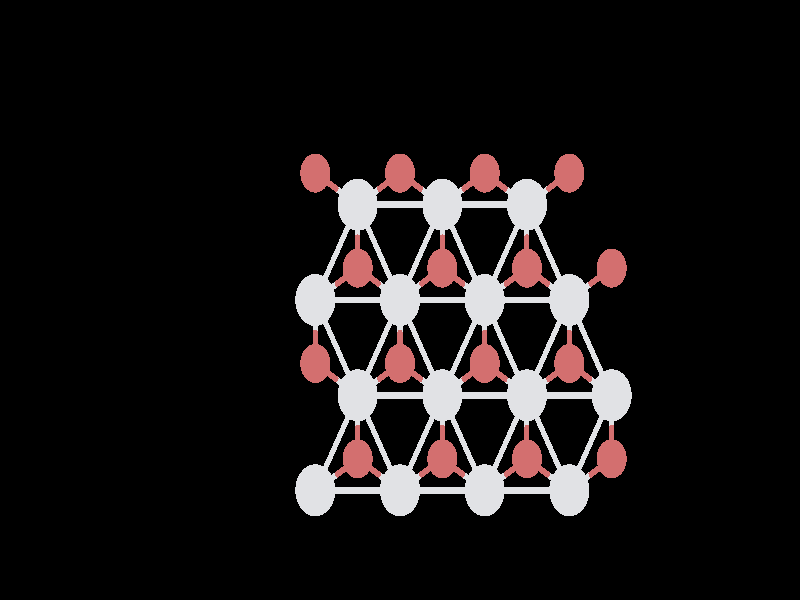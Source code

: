 #include "colors.inc"
#include "finish.inc"

global_settings {assumed_gamma 1 max_trace_level 6}
background {color White transmit 1.0}
camera {orthographic
  right -31.94*x up 18.44*y
  direction 1.00*z
  location <0,0,50.00> look_at <0,0,0>}


light_source {<  2.00,   3.00,  40.00> color White
  area_light <0.70, 0, 0>, <0, 0.70, 0>, 3, 3
  adaptive 1 jitter}
// no fog
#declare simple = finish {phong 0.7}
#declare pale = finish {ambient 0.5 diffuse 0.85 roughness 0.001 specular 0.200 }
#declare intermediate = finish {ambient 0.3 diffuse 0.6 specular 0.1 roughness 0.04}
#declare vmd = finish {ambient 0.0 diffuse 0.65 phong 0.1 phong_size 40.0 specular 0.5 }
#declare jmol = finish {ambient 0.2 diffuse 0.6 specular 1 roughness 0.001 metallic}
#declare ase2 = finish {ambient 0.05 brilliance 3 diffuse 0.6 metallic specular 0.7 roughness 0.04 reflection 0.15}
#declare ase3 = finish {ambient 0.15 brilliance 2 diffuse 0.6 metallic specular 1.0 roughness 0.001 reflection 0.0}
#declare glass = finish {ambient 0.05 diffuse 0.3 specular 1.0 roughness 0.001}
#declare glass2 = finish {ambient 0.01 diffuse 0.3 specular 1.0 reflection 0.25 roughness 0.001}
#declare Rcell = 0.000;
#declare Rbond = 0.100;

#macro atom(LOC, R, COL, TRANS, FIN)
  sphere{LOC, R texture{pigment{color COL transmit TRANS} finish{FIN}}}
#end
#macro constrain(LOC, R, COL, TRANS FIN)
union{torus{R, Rcell rotate 45*z texture{pigment{color COL transmit TRANS} finish{FIN}}}
     torus{R, Rcell rotate -45*z texture{pigment{color COL transmit TRANS} finish{FIN}}}
     translate LOC}
#end

cylinder {< -5.07,  -8.78, -18.23>, < 15.21,  -8.78, -18.23>, Rcell pigment {Black}}
cylinder {<-15.21,   8.78, -18.23>, <  5.07,   8.78, -18.23>, Rcell pigment {Black}}
cylinder {<-15.21,   8.78,   0.00>, <  5.07,   8.78,   0.00>, Rcell pigment {Black}}
cylinder {< -5.07,  -8.78,   0.00>, < 15.21,  -8.78,   0.00>, Rcell pigment {Black}}
cylinder {< -5.07,  -8.78, -18.23>, <-15.21,   8.78, -18.23>, Rcell pigment {Black}}
cylinder {< 15.21,  -8.78, -18.23>, <  5.07,   8.78, -18.23>, Rcell pigment {Black}}
cylinder {< 15.21,  -8.78,   0.00>, <  5.07,   8.78,   0.00>, Rcell pigment {Black}}
cylinder {< -5.07,  -8.78,   0.00>, <-15.21,   8.78,   0.00>, Rcell pigment {Black}}
cylinder {< -5.07,  -8.78, -18.23>, < -5.07,  -8.78,   0.00>, Rcell pigment {Black}}
cylinder {< 15.21,  -8.78, -18.23>, < 15.21,  -8.78,   0.00>, Rcell pigment {Black}}
cylinder {<  5.07,   8.78, -18.23>, <  5.07,   8.78,   0.00>, Rcell pigment {Black}}
cylinder {<-15.21,   8.78, -18.23>, <-15.21,   8.78,   0.00>, Rcell pigment {Black}}
atom(< -3.38,  -5.85,  -9.14>, 0.80, rgb <0.75, 0.76, 0.78>, 0.0, ase3) // #0
atom(< -1.69,  -4.88,  -7.42>, 0.60, rgb <0.65, 0.16, 0.16>, 0.0, ase3) // #1
atom(< -1.69,  -4.88, -10.70>, 0.51, rgb <0.12, 0.94, 0.12>, 0.0, ase3) // #2
atom(< -3.38,  -1.95,  -7.42>, 0.60, rgb <0.65, 0.16, 0.16>, 0.0, ase3) // #3
atom(< -3.38,  -1.95, -10.70>, 0.51, rgb <0.12, 0.94, 0.12>, 0.0, ase3) // #4
atom(<  0.00,  -5.85,  -9.14>, 0.80, rgb <0.75, 0.76, 0.78>, 0.0, ase3) // #5
atom(<  1.69,  -4.88,  -7.42>, 0.60, rgb <0.65, 0.16, 0.16>, 0.0, ase3) // #6
atom(<  1.69,  -4.88, -10.70>, 0.51, rgb <0.12, 0.94, 0.12>, 0.0, ase3) // #7
atom(< -1.69,  -2.93,  -9.14>, 0.80, rgb <0.75, 0.76, 0.78>, 0.0, ase3) // #8
atom(<  0.00,  -1.95,  -7.42>, 0.60, rgb <0.65, 0.16, 0.16>, 0.0, ase3) // #9
atom(<  0.00,  -1.95, -10.70>, 0.51, rgb <0.12, 0.94, 0.12>, 0.0, ase3) // #10
atom(< -3.38,   0.00,  -9.14>, 0.80, rgb <0.75, 0.76, 0.78>, 0.0, ase3) // #11
atom(< -1.69,   0.98,  -7.42>, 0.60, rgb <0.65, 0.16, 0.16>, 0.0, ase3) // #12
atom(< -1.69,   0.98, -10.70>, 0.51, rgb <0.12, 0.94, 0.12>, 0.0, ase3) // #13
atom(< -3.38,   3.90,  -7.42>, 0.60, rgb <0.65, 0.16, 0.16>, 0.0, ase3) // #14
atom(< -3.38,   3.90, -10.70>, 0.51, rgb <0.12, 0.94, 0.12>, 0.0, ase3) // #15
atom(<  3.38,  -5.85,  -9.14>, 0.80, rgb <0.75, 0.76, 0.78>, 0.0, ase3) // #16
atom(<  5.07,  -4.88,  -7.42>, 0.60, rgb <0.65, 0.16, 0.16>, 0.0, ase3) // #17
atom(<  5.07,  -4.88, -10.70>, 0.51, rgb <0.12, 0.94, 0.12>, 0.0, ase3) // #18
atom(<  1.69,  -2.93,  -9.14>, 0.80, rgb <0.75, 0.76, 0.78>, 0.0, ase3) // #19
atom(<  3.38,  -1.95,  -7.42>, 0.60, rgb <0.65, 0.16, 0.16>, 0.0, ase3) // #20
atom(<  3.38,  -1.95, -10.70>, 0.51, rgb <0.12, 0.94, 0.12>, 0.0, ase3) // #21
atom(<  0.00,   0.00,  -9.14>, 0.80, rgb <0.75, 0.76, 0.78>, 0.0, ase3) // #22
atom(<  1.69,   0.98,  -7.42>, 0.60, rgb <0.65, 0.16, 0.16>, 0.0, ase3) // #23
atom(<  1.69,   0.98, -10.70>, 0.51, rgb <0.12, 0.94, 0.12>, 0.0, ase3) // #24
atom(< -1.69,   2.93,  -9.14>, 0.80, rgb <0.75, 0.76, 0.78>, 0.0, ase3) // #25
atom(<  0.00,   3.90,  -7.42>, 0.60, rgb <0.65, 0.16, 0.16>, 0.0, ase3) // #26
atom(<  0.00,   3.90, -10.70>, 0.51, rgb <0.12, 0.94, 0.12>, 0.0, ase3) // #27
atom(<  6.76,  -5.85,  -9.14>, 0.80, rgb <0.75, 0.76, 0.78>, 0.0, ase3) // #28
atom(<  8.45,  -4.88,  -7.42>, 0.60, rgb <0.65, 0.16, 0.16>, 0.0, ase3) // #29
atom(<  8.45,  -4.88, -10.70>, 0.51, rgb <0.12, 0.94, 0.12>, 0.0, ase3) // #30
atom(<  5.07,  -2.93,  -9.14>, 0.80, rgb <0.75, 0.76, 0.78>, 0.0, ase3) // #31
atom(<  6.76,  -1.95,  -7.42>, 0.60, rgb <0.65, 0.16, 0.16>, 0.0, ase3) // #32
atom(<  6.76,  -1.95, -10.70>, 0.51, rgb <0.12, 0.94, 0.12>, 0.0, ase3) // #33
atom(<  3.38,   0.00,  -9.14>, 0.80, rgb <0.75, 0.76, 0.78>, 0.0, ase3) // #34
atom(<  5.07,   0.98,  -7.42>, 0.60, rgb <0.65, 0.16, 0.16>, 0.0, ase3) // #35
atom(<  5.07,   0.98, -10.70>, 0.51, rgb <0.12, 0.94, 0.12>, 0.0, ase3) // #36
atom(<  1.69,   2.93,  -9.14>, 0.80, rgb <0.75, 0.76, 0.78>, 0.0, ase3) // #37
atom(<  3.38,   3.90,  -7.42>, 0.60, rgb <0.65, 0.16, 0.16>, 0.0, ase3) // #38
atom(<  3.38,   3.90, -10.70>, 0.51, rgb <0.12, 0.94, 0.12>, 0.0, ase3) // #39
atom(<  8.45,  -2.93,  -9.14>, 0.80, rgb <0.75, 0.76, 0.78>, 0.0, ase3) // #40
atom(<  6.76,   0.00,  -9.14>, 0.80, rgb <0.75, 0.76, 0.78>, 0.0, ase3) // #41
atom(<  8.45,   0.98,  -7.42>, 0.60, rgb <0.65, 0.16, 0.16>, 0.0, ase3) // #42
atom(<  8.45,   0.98, -10.70>, 0.51, rgb <0.12, 0.94, 0.12>, 0.0, ase3) // #43
atom(<  5.07,   2.93,  -9.14>, 0.80, rgb <0.75, 0.76, 0.78>, 0.0, ase3) // #44
atom(<  6.76,   3.90,  -7.42>, 0.60, rgb <0.65, 0.16, 0.16>, 0.0, ase3) // #45
atom(<  6.76,   3.90, -10.70>, 0.51, rgb <0.12, 0.94, 0.12>, 0.0, ase3) // #46
cylinder {< -3.38,  -5.85,  -9.14>, < -2.53,  -5.37,  -8.28>, Rbond texture{pigment {color rgb <0.75, 0.76, 0.78> transmit 0.0} finish{ase3}}}
cylinder {< -1.69,  -4.88,  -7.42>, < -2.53,  -5.37,  -8.28>, Rbond texture{pigment {color rgb <0.65, 0.16, 0.16> transmit 0.0} finish{ase3}}}
cylinder {< -3.38,  -5.85,  -9.14>, < -1.69,  -5.85,  -9.14>, Rbond texture{pigment {color rgb <0.75, 0.76, 0.78> transmit 0.0} finish{ase3}}}
cylinder {<  0.00,  -5.85,  -9.14>, < -1.69,  -5.85,  -9.14>, Rbond texture{pigment {color rgb <0.75, 0.76, 0.78> transmit 0.0} finish{ase3}}}
cylinder {< -3.38,  -5.85,  -9.14>, < -2.53,  -4.39,  -9.14>, Rbond texture{pigment {color rgb <0.75, 0.76, 0.78> transmit 0.0} finish{ase3}}}
cylinder {< -1.69,  -2.93,  -9.14>, < -2.53,  -4.39,  -9.14>, Rbond texture{pigment {color rgb <0.75, 0.76, 0.78> transmit 0.0} finish{ase3}}}
cylinder {< -3.38,  -5.85,  -9.14>, < -2.53,  -5.37,  -9.92>, Rbond texture{pigment {color rgb <0.75, 0.76, 0.78> transmit 0.0} finish{ase3}}}
cylinder {< -1.69,  -4.88, -10.70>, < -2.53,  -5.37,  -9.92>, Rbond texture{pigment {color rgb <0.12, 0.94, 0.12> transmit 0.0} finish{ase3}}}
cylinder {< -1.69,  -4.88,  -7.42>, < -0.84,  -5.37,  -8.28>, Rbond texture{pigment {color rgb <0.65, 0.16, 0.16> transmit 0.0} finish{ase3}}}
cylinder {<  0.00,  -5.85,  -9.14>, < -0.84,  -5.37,  -8.28>, Rbond texture{pigment {color rgb <0.75, 0.76, 0.78> transmit 0.0} finish{ase3}}}
cylinder {< -1.69,  -4.88,  -7.42>, < -1.69,  -3.90,  -8.28>, Rbond texture{pigment {color rgb <0.65, 0.16, 0.16> transmit 0.0} finish{ase3}}}
cylinder {< -1.69,  -2.93,  -9.14>, < -1.69,  -3.90,  -8.28>, Rbond texture{pigment {color rgb <0.75, 0.76, 0.78> transmit 0.0} finish{ase3}}}
cylinder {< -1.69,  -4.88, -10.70>, < -0.84,  -5.37,  -9.92>, Rbond texture{pigment {color rgb <0.12, 0.94, 0.12> transmit 0.0} finish{ase3}}}
cylinder {<  0.00,  -5.85,  -9.14>, < -0.84,  -5.37,  -9.92>, Rbond texture{pigment {color rgb <0.75, 0.76, 0.78> transmit 0.0} finish{ase3}}}
cylinder {< -1.69,  -4.88, -10.70>, < -1.69,  -3.90,  -9.92>, Rbond texture{pigment {color rgb <0.12, 0.94, 0.12> transmit 0.0} finish{ase3}}}
cylinder {< -1.69,  -2.93,  -9.14>, < -1.69,  -3.90,  -9.92>, Rbond texture{pigment {color rgb <0.75, 0.76, 0.78> transmit 0.0} finish{ase3}}}
cylinder {< -3.38,  -1.95,  -7.42>, < -2.53,  -2.44,  -8.28>, Rbond texture{pigment {color rgb <0.65, 0.16, 0.16> transmit 0.0} finish{ase3}}}
cylinder {< -1.69,  -2.93,  -9.14>, < -2.53,  -2.44,  -8.28>, Rbond texture{pigment {color rgb <0.75, 0.76, 0.78> transmit 0.0} finish{ase3}}}
cylinder {< -3.38,  -1.95,  -7.42>, < -3.38,  -0.98,  -8.28>, Rbond texture{pigment {color rgb <0.65, 0.16, 0.16> transmit 0.0} finish{ase3}}}
cylinder {< -3.38,   0.00,  -9.14>, < -3.38,  -0.98,  -8.28>, Rbond texture{pigment {color rgb <0.75, 0.76, 0.78> transmit 0.0} finish{ase3}}}
cylinder {< -3.38,  -1.95, -10.70>, < -2.53,  -2.44,  -9.92>, Rbond texture{pigment {color rgb <0.12, 0.94, 0.12> transmit 0.0} finish{ase3}}}
cylinder {< -1.69,  -2.93,  -9.14>, < -2.53,  -2.44,  -9.92>, Rbond texture{pigment {color rgb <0.75, 0.76, 0.78> transmit 0.0} finish{ase3}}}
cylinder {< -3.38,  -1.95, -10.70>, < -3.38,  -0.98,  -9.92>, Rbond texture{pigment {color rgb <0.12, 0.94, 0.12> transmit 0.0} finish{ase3}}}
cylinder {< -3.38,   0.00,  -9.14>, < -3.38,  -0.98,  -9.92>, Rbond texture{pigment {color rgb <0.75, 0.76, 0.78> transmit 0.0} finish{ase3}}}
cylinder {<  0.00,  -5.85,  -9.14>, <  0.84,  -4.39,  -9.14>, Rbond texture{pigment {color rgb <0.75, 0.76, 0.78> transmit 0.0} finish{ase3}}}
cylinder {<  1.69,  -2.93,  -9.14>, <  0.84,  -4.39,  -9.14>, Rbond texture{pigment {color rgb <0.75, 0.76, 0.78> transmit 0.0} finish{ase3}}}
cylinder {<  0.00,  -5.85,  -9.14>, < -0.84,  -4.39,  -9.14>, Rbond texture{pigment {color rgb <0.75, 0.76, 0.78> transmit 0.0} finish{ase3}}}
cylinder {< -1.69,  -2.93,  -9.14>, < -0.84,  -4.39,  -9.14>, Rbond texture{pigment {color rgb <0.75, 0.76, 0.78> transmit 0.0} finish{ase3}}}
cylinder {<  0.00,  -5.85,  -9.14>, <  0.84,  -5.37,  -8.28>, Rbond texture{pigment {color rgb <0.75, 0.76, 0.78> transmit 0.0} finish{ase3}}}
cylinder {<  1.69,  -4.88,  -7.42>, <  0.84,  -5.37,  -8.28>, Rbond texture{pigment {color rgb <0.65, 0.16, 0.16> transmit 0.0} finish{ase3}}}
cylinder {<  0.00,  -5.85,  -9.14>, <  0.84,  -5.37,  -9.92>, Rbond texture{pigment {color rgb <0.75, 0.76, 0.78> transmit 0.0} finish{ase3}}}
cylinder {<  1.69,  -4.88, -10.70>, <  0.84,  -5.37,  -9.92>, Rbond texture{pigment {color rgb <0.12, 0.94, 0.12> transmit 0.0} finish{ase3}}}
cylinder {<  0.00,  -5.85,  -9.14>, <  1.69,  -5.85,  -9.14>, Rbond texture{pigment {color rgb <0.75, 0.76, 0.78> transmit 0.0} finish{ase3}}}
cylinder {<  3.38,  -5.85,  -9.14>, <  1.69,  -5.85,  -9.14>, Rbond texture{pigment {color rgb <0.75, 0.76, 0.78> transmit 0.0} finish{ase3}}}
cylinder {<  1.69,  -4.88,  -7.42>, <  1.69,  -3.90,  -8.28>, Rbond texture{pigment {color rgb <0.65, 0.16, 0.16> transmit 0.0} finish{ase3}}}
cylinder {<  1.69,  -2.93,  -9.14>, <  1.69,  -3.90,  -8.28>, Rbond texture{pigment {color rgb <0.75, 0.76, 0.78> transmit 0.0} finish{ase3}}}
cylinder {<  1.69,  -4.88,  -7.42>, <  2.53,  -5.37,  -8.28>, Rbond texture{pigment {color rgb <0.65, 0.16, 0.16> transmit 0.0} finish{ase3}}}
cylinder {<  3.38,  -5.85,  -9.14>, <  2.53,  -5.37,  -8.28>, Rbond texture{pigment {color rgb <0.75, 0.76, 0.78> transmit 0.0} finish{ase3}}}
cylinder {<  1.69,  -4.88, -10.70>, <  1.69,  -3.90,  -9.92>, Rbond texture{pigment {color rgb <0.12, 0.94, 0.12> transmit 0.0} finish{ase3}}}
cylinder {<  1.69,  -2.93,  -9.14>, <  1.69,  -3.90,  -9.92>, Rbond texture{pigment {color rgb <0.75, 0.76, 0.78> transmit 0.0} finish{ase3}}}
cylinder {<  1.69,  -4.88, -10.70>, <  2.53,  -5.37,  -9.92>, Rbond texture{pigment {color rgb <0.12, 0.94, 0.12> transmit 0.0} finish{ase3}}}
cylinder {<  3.38,  -5.85,  -9.14>, <  2.53,  -5.37,  -9.92>, Rbond texture{pigment {color rgb <0.75, 0.76, 0.78> transmit 0.0} finish{ase3}}}
cylinder {< -1.69,  -2.93,  -9.14>, <  0.00,  -2.93,  -9.14>, Rbond texture{pigment {color rgb <0.75, 0.76, 0.78> transmit 0.0} finish{ase3}}}
cylinder {<  1.69,  -2.93,  -9.14>, <  0.00,  -2.93,  -9.14>, Rbond texture{pigment {color rgb <0.75, 0.76, 0.78> transmit 0.0} finish{ase3}}}
cylinder {< -1.69,  -2.93,  -9.14>, < -0.84,  -2.44,  -8.28>, Rbond texture{pigment {color rgb <0.75, 0.76, 0.78> transmit 0.0} finish{ase3}}}
cylinder {<  0.00,  -1.95,  -7.42>, < -0.84,  -2.44,  -8.28>, Rbond texture{pigment {color rgb <0.65, 0.16, 0.16> transmit 0.0} finish{ase3}}}
cylinder {< -1.69,  -2.93,  -9.14>, < -0.84,  -2.44,  -9.92>, Rbond texture{pigment {color rgb <0.75, 0.76, 0.78> transmit 0.0} finish{ase3}}}
cylinder {<  0.00,  -1.95, -10.70>, < -0.84,  -2.44,  -9.92>, Rbond texture{pigment {color rgb <0.12, 0.94, 0.12> transmit 0.0} finish{ase3}}}
cylinder {< -1.69,  -2.93,  -9.14>, < -2.53,  -1.46,  -9.14>, Rbond texture{pigment {color rgb <0.75, 0.76, 0.78> transmit 0.0} finish{ase3}}}
cylinder {< -3.38,   0.00,  -9.14>, < -2.53,  -1.46,  -9.14>, Rbond texture{pigment {color rgb <0.75, 0.76, 0.78> transmit 0.0} finish{ase3}}}
cylinder {< -1.69,  -2.93,  -9.14>, < -0.84,  -1.46,  -9.14>, Rbond texture{pigment {color rgb <0.75, 0.76, 0.78> transmit 0.0} finish{ase3}}}
cylinder {<  0.00,   0.00,  -9.14>, < -0.84,  -1.46,  -9.14>, Rbond texture{pigment {color rgb <0.75, 0.76, 0.78> transmit 0.0} finish{ase3}}}
cylinder {<  0.00,  -1.95,  -7.42>, <  0.84,  -2.44,  -8.28>, Rbond texture{pigment {color rgb <0.65, 0.16, 0.16> transmit 0.0} finish{ase3}}}
cylinder {<  1.69,  -2.93,  -9.14>, <  0.84,  -2.44,  -8.28>, Rbond texture{pigment {color rgb <0.75, 0.76, 0.78> transmit 0.0} finish{ase3}}}
cylinder {<  0.00,  -1.95,  -7.42>, <  0.00,  -0.98,  -8.28>, Rbond texture{pigment {color rgb <0.65, 0.16, 0.16> transmit 0.0} finish{ase3}}}
cylinder {<  0.00,   0.00,  -9.14>, <  0.00,  -0.98,  -8.28>, Rbond texture{pigment {color rgb <0.75, 0.76, 0.78> transmit 0.0} finish{ase3}}}
cylinder {<  0.00,  -1.95, -10.70>, <  0.84,  -2.44,  -9.92>, Rbond texture{pigment {color rgb <0.12, 0.94, 0.12> transmit 0.0} finish{ase3}}}
cylinder {<  1.69,  -2.93,  -9.14>, <  0.84,  -2.44,  -9.92>, Rbond texture{pigment {color rgb <0.75, 0.76, 0.78> transmit 0.0} finish{ase3}}}
cylinder {<  0.00,  -1.95, -10.70>, <  0.00,  -0.98,  -9.92>, Rbond texture{pigment {color rgb <0.12, 0.94, 0.12> transmit 0.0} finish{ase3}}}
cylinder {<  0.00,   0.00,  -9.14>, <  0.00,  -0.98,  -9.92>, Rbond texture{pigment {color rgb <0.75, 0.76, 0.78> transmit 0.0} finish{ase3}}}
cylinder {< -3.38,   0.00,  -9.14>, < -2.53,   0.49,  -9.92>, Rbond texture{pigment {color rgb <0.75, 0.76, 0.78> transmit 0.0} finish{ase3}}}
cylinder {< -1.69,   0.98, -10.70>, < -2.53,   0.49,  -9.92>, Rbond texture{pigment {color rgb <0.12, 0.94, 0.12> transmit 0.0} finish{ase3}}}
cylinder {< -3.38,   0.00,  -9.14>, < -2.53,   1.46,  -9.14>, Rbond texture{pigment {color rgb <0.75, 0.76, 0.78> transmit 0.0} finish{ase3}}}
cylinder {< -1.69,   2.93,  -9.14>, < -2.53,   1.46,  -9.14>, Rbond texture{pigment {color rgb <0.75, 0.76, 0.78> transmit 0.0} finish{ase3}}}
cylinder {< -3.38,   0.00,  -9.14>, < -2.53,   0.49,  -8.28>, Rbond texture{pigment {color rgb <0.75, 0.76, 0.78> transmit 0.0} finish{ase3}}}
cylinder {< -1.69,   0.98,  -7.42>, < -2.53,   0.49,  -8.28>, Rbond texture{pigment {color rgb <0.65, 0.16, 0.16> transmit 0.0} finish{ase3}}}
cylinder {< -3.38,   0.00,  -9.14>, < -1.69,   0.00,  -9.14>, Rbond texture{pigment {color rgb <0.75, 0.76, 0.78> transmit 0.0} finish{ase3}}}
cylinder {<  0.00,   0.00,  -9.14>, < -1.69,   0.00,  -9.14>, Rbond texture{pigment {color rgb <0.75, 0.76, 0.78> transmit 0.0} finish{ase3}}}
cylinder {< -1.69,   0.98,  -7.42>, < -1.69,   1.95,  -8.28>, Rbond texture{pigment {color rgb <0.65, 0.16, 0.16> transmit 0.0} finish{ase3}}}
cylinder {< -1.69,   2.93,  -9.14>, < -1.69,   1.95,  -8.28>, Rbond texture{pigment {color rgb <0.75, 0.76, 0.78> transmit 0.0} finish{ase3}}}
cylinder {< -1.69,   0.98,  -7.42>, < -0.84,   0.49,  -8.28>, Rbond texture{pigment {color rgb <0.65, 0.16, 0.16> transmit 0.0} finish{ase3}}}
cylinder {<  0.00,   0.00,  -9.14>, < -0.84,   0.49,  -8.28>, Rbond texture{pigment {color rgb <0.75, 0.76, 0.78> transmit 0.0} finish{ase3}}}
cylinder {< -1.69,   0.98, -10.70>, < -1.69,   1.95,  -9.92>, Rbond texture{pigment {color rgb <0.12, 0.94, 0.12> transmit 0.0} finish{ase3}}}
cylinder {< -1.69,   2.93,  -9.14>, < -1.69,   1.95,  -9.92>, Rbond texture{pigment {color rgb <0.75, 0.76, 0.78> transmit 0.0} finish{ase3}}}
cylinder {< -1.69,   0.98, -10.70>, < -0.84,   0.49,  -9.92>, Rbond texture{pigment {color rgb <0.12, 0.94, 0.12> transmit 0.0} finish{ase3}}}
cylinder {<  0.00,   0.00,  -9.14>, < -0.84,   0.49,  -9.92>, Rbond texture{pigment {color rgb <0.75, 0.76, 0.78> transmit 0.0} finish{ase3}}}
cylinder {< -3.38,   3.90,  -7.42>, < -2.53,   3.41,  -8.28>, Rbond texture{pigment {color rgb <0.65, 0.16, 0.16> transmit 0.0} finish{ase3}}}
cylinder {< -1.69,   2.93,  -9.14>, < -2.53,   3.41,  -8.28>, Rbond texture{pigment {color rgb <0.75, 0.76, 0.78> transmit 0.0} finish{ase3}}}
cylinder {< -3.38,   3.90, -10.70>, < -2.53,   3.41,  -9.92>, Rbond texture{pigment {color rgb <0.12, 0.94, 0.12> transmit 0.0} finish{ase3}}}
cylinder {< -1.69,   2.93,  -9.14>, < -2.53,   3.41,  -9.92>, Rbond texture{pigment {color rgb <0.75, 0.76, 0.78> transmit 0.0} finish{ase3}}}
cylinder {<  3.38,  -5.85,  -9.14>, <  2.53,  -4.39,  -9.14>, Rbond texture{pigment {color rgb <0.75, 0.76, 0.78> transmit 0.0} finish{ase3}}}
cylinder {<  1.69,  -2.93,  -9.14>, <  2.53,  -4.39,  -9.14>, Rbond texture{pigment {color rgb <0.75, 0.76, 0.78> transmit 0.0} finish{ase3}}}
cylinder {<  3.38,  -5.85,  -9.14>, <  5.07,  -5.85,  -9.14>, Rbond texture{pigment {color rgb <0.75, 0.76, 0.78> transmit 0.0} finish{ase3}}}
cylinder {<  6.76,  -5.85,  -9.14>, <  5.07,  -5.85,  -9.14>, Rbond texture{pigment {color rgb <0.75, 0.76, 0.78> transmit 0.0} finish{ase3}}}
cylinder {<  3.38,  -5.85,  -9.14>, <  4.22,  -5.37,  -8.28>, Rbond texture{pigment {color rgb <0.75, 0.76, 0.78> transmit 0.0} finish{ase3}}}
cylinder {<  5.07,  -4.88,  -7.42>, <  4.22,  -5.37,  -8.28>, Rbond texture{pigment {color rgb <0.65, 0.16, 0.16> transmit 0.0} finish{ase3}}}
cylinder {<  3.38,  -5.85,  -9.14>, <  4.22,  -5.37,  -9.92>, Rbond texture{pigment {color rgb <0.75, 0.76, 0.78> transmit 0.0} finish{ase3}}}
cylinder {<  5.07,  -4.88, -10.70>, <  4.22,  -5.37,  -9.92>, Rbond texture{pigment {color rgb <0.12, 0.94, 0.12> transmit 0.0} finish{ase3}}}
cylinder {<  3.38,  -5.85,  -9.14>, <  4.22,  -4.39,  -9.14>, Rbond texture{pigment {color rgb <0.75, 0.76, 0.78> transmit 0.0} finish{ase3}}}
cylinder {<  5.07,  -2.93,  -9.14>, <  4.22,  -4.39,  -9.14>, Rbond texture{pigment {color rgb <0.75, 0.76, 0.78> transmit 0.0} finish{ase3}}}
cylinder {<  5.07,  -4.88,  -7.42>, <  5.91,  -5.37,  -8.28>, Rbond texture{pigment {color rgb <0.65, 0.16, 0.16> transmit 0.0} finish{ase3}}}
cylinder {<  6.76,  -5.85,  -9.14>, <  5.91,  -5.37,  -8.28>, Rbond texture{pigment {color rgb <0.75, 0.76, 0.78> transmit 0.0} finish{ase3}}}
cylinder {<  5.07,  -4.88,  -7.42>, <  5.07,  -3.90,  -8.28>, Rbond texture{pigment {color rgb <0.65, 0.16, 0.16> transmit 0.0} finish{ase3}}}
cylinder {<  5.07,  -2.93,  -9.14>, <  5.07,  -3.90,  -8.28>, Rbond texture{pigment {color rgb <0.75, 0.76, 0.78> transmit 0.0} finish{ase3}}}
cylinder {<  5.07,  -4.88, -10.70>, <  5.91,  -5.37,  -9.92>, Rbond texture{pigment {color rgb <0.12, 0.94, 0.12> transmit 0.0} finish{ase3}}}
cylinder {<  6.76,  -5.85,  -9.14>, <  5.91,  -5.37,  -9.92>, Rbond texture{pigment {color rgb <0.75, 0.76, 0.78> transmit 0.0} finish{ase3}}}
cylinder {<  5.07,  -4.88, -10.70>, <  5.07,  -3.90,  -9.92>, Rbond texture{pigment {color rgb <0.12, 0.94, 0.12> transmit 0.0} finish{ase3}}}
cylinder {<  5.07,  -2.93,  -9.14>, <  5.07,  -3.90,  -9.92>, Rbond texture{pigment {color rgb <0.75, 0.76, 0.78> transmit 0.0} finish{ase3}}}
cylinder {<  1.69,  -2.93,  -9.14>, <  0.84,  -1.46,  -9.14>, Rbond texture{pigment {color rgb <0.75, 0.76, 0.78> transmit 0.0} finish{ase3}}}
cylinder {<  0.00,   0.00,  -9.14>, <  0.84,  -1.46,  -9.14>, Rbond texture{pigment {color rgb <0.75, 0.76, 0.78> transmit 0.0} finish{ase3}}}
cylinder {<  1.69,  -2.93,  -9.14>, <  2.53,  -2.44,  -9.92>, Rbond texture{pigment {color rgb <0.75, 0.76, 0.78> transmit 0.0} finish{ase3}}}
cylinder {<  3.38,  -1.95, -10.70>, <  2.53,  -2.44,  -9.92>, Rbond texture{pigment {color rgb <0.12, 0.94, 0.12> transmit 0.0} finish{ase3}}}
cylinder {<  1.69,  -2.93,  -9.14>, <  2.53,  -2.44,  -8.28>, Rbond texture{pigment {color rgb <0.75, 0.76, 0.78> transmit 0.0} finish{ase3}}}
cylinder {<  3.38,  -1.95,  -7.42>, <  2.53,  -2.44,  -8.28>, Rbond texture{pigment {color rgb <0.65, 0.16, 0.16> transmit 0.0} finish{ase3}}}
cylinder {<  1.69,  -2.93,  -9.14>, <  3.38,  -2.93,  -9.14>, Rbond texture{pigment {color rgb <0.75, 0.76, 0.78> transmit 0.0} finish{ase3}}}
cylinder {<  5.07,  -2.93,  -9.14>, <  3.38,  -2.93,  -9.14>, Rbond texture{pigment {color rgb <0.75, 0.76, 0.78> transmit 0.0} finish{ase3}}}
cylinder {<  1.69,  -2.93,  -9.14>, <  2.53,  -1.46,  -9.14>, Rbond texture{pigment {color rgb <0.75, 0.76, 0.78> transmit 0.0} finish{ase3}}}
cylinder {<  3.38,   0.00,  -9.14>, <  2.53,  -1.46,  -9.14>, Rbond texture{pigment {color rgb <0.75, 0.76, 0.78> transmit 0.0} finish{ase3}}}
cylinder {<  3.38,  -1.95,  -7.42>, <  4.22,  -2.44,  -8.28>, Rbond texture{pigment {color rgb <0.65, 0.16, 0.16> transmit 0.0} finish{ase3}}}
cylinder {<  5.07,  -2.93,  -9.14>, <  4.22,  -2.44,  -8.28>, Rbond texture{pigment {color rgb <0.75, 0.76, 0.78> transmit 0.0} finish{ase3}}}
cylinder {<  3.38,  -1.95,  -7.42>, <  3.38,  -0.98,  -8.28>, Rbond texture{pigment {color rgb <0.65, 0.16, 0.16> transmit 0.0} finish{ase3}}}
cylinder {<  3.38,   0.00,  -9.14>, <  3.38,  -0.98,  -8.28>, Rbond texture{pigment {color rgb <0.75, 0.76, 0.78> transmit 0.0} finish{ase3}}}
cylinder {<  3.38,  -1.95, -10.70>, <  4.22,  -2.44,  -9.92>, Rbond texture{pigment {color rgb <0.12, 0.94, 0.12> transmit 0.0} finish{ase3}}}
cylinder {<  5.07,  -2.93,  -9.14>, <  4.22,  -2.44,  -9.92>, Rbond texture{pigment {color rgb <0.75, 0.76, 0.78> transmit 0.0} finish{ase3}}}
cylinder {<  3.38,  -1.95, -10.70>, <  3.38,  -0.98,  -9.92>, Rbond texture{pigment {color rgb <0.12, 0.94, 0.12> transmit 0.0} finish{ase3}}}
cylinder {<  3.38,   0.00,  -9.14>, <  3.38,  -0.98,  -9.92>, Rbond texture{pigment {color rgb <0.75, 0.76, 0.78> transmit 0.0} finish{ase3}}}
cylinder {<  0.00,   0.00,  -9.14>, < -0.84,   1.46,  -9.14>, Rbond texture{pigment {color rgb <0.75, 0.76, 0.78> transmit 0.0} finish{ase3}}}
cylinder {< -1.69,   2.93,  -9.14>, < -0.84,   1.46,  -9.14>, Rbond texture{pigment {color rgb <0.75, 0.76, 0.78> transmit 0.0} finish{ase3}}}
cylinder {<  0.00,   0.00,  -9.14>, <  0.84,   0.49,  -8.28>, Rbond texture{pigment {color rgb <0.75, 0.76, 0.78> transmit 0.0} finish{ase3}}}
cylinder {<  1.69,   0.98,  -7.42>, <  0.84,   0.49,  -8.28>, Rbond texture{pigment {color rgb <0.65, 0.16, 0.16> transmit 0.0} finish{ase3}}}
cylinder {<  0.00,   0.00,  -9.14>, <  0.84,   0.49,  -9.92>, Rbond texture{pigment {color rgb <0.75, 0.76, 0.78> transmit 0.0} finish{ase3}}}
cylinder {<  1.69,   0.98, -10.70>, <  0.84,   0.49,  -9.92>, Rbond texture{pigment {color rgb <0.12, 0.94, 0.12> transmit 0.0} finish{ase3}}}
cylinder {<  0.00,   0.00,  -9.14>, <  1.69,   0.00,  -9.14>, Rbond texture{pigment {color rgb <0.75, 0.76, 0.78> transmit 0.0} finish{ase3}}}
cylinder {<  3.38,   0.00,  -9.14>, <  1.69,   0.00,  -9.14>, Rbond texture{pigment {color rgb <0.75, 0.76, 0.78> transmit 0.0} finish{ase3}}}
cylinder {<  0.00,   0.00,  -9.14>, <  0.84,   1.46,  -9.14>, Rbond texture{pigment {color rgb <0.75, 0.76, 0.78> transmit 0.0} finish{ase3}}}
cylinder {<  1.69,   2.93,  -9.14>, <  0.84,   1.46,  -9.14>, Rbond texture{pigment {color rgb <0.75, 0.76, 0.78> transmit 0.0} finish{ase3}}}
cylinder {<  1.69,   0.98,  -7.42>, <  2.53,   0.49,  -8.28>, Rbond texture{pigment {color rgb <0.65, 0.16, 0.16> transmit 0.0} finish{ase3}}}
cylinder {<  3.38,   0.00,  -9.14>, <  2.53,   0.49,  -8.28>, Rbond texture{pigment {color rgb <0.75, 0.76, 0.78> transmit 0.0} finish{ase3}}}
cylinder {<  1.69,   0.98,  -7.42>, <  1.69,   1.95,  -8.28>, Rbond texture{pigment {color rgb <0.65, 0.16, 0.16> transmit 0.0} finish{ase3}}}
cylinder {<  1.69,   2.93,  -9.14>, <  1.69,   1.95,  -8.28>, Rbond texture{pigment {color rgb <0.75, 0.76, 0.78> transmit 0.0} finish{ase3}}}
cylinder {<  1.69,   0.98, -10.70>, <  2.53,   0.49,  -9.92>, Rbond texture{pigment {color rgb <0.12, 0.94, 0.12> transmit 0.0} finish{ase3}}}
cylinder {<  3.38,   0.00,  -9.14>, <  2.53,   0.49,  -9.92>, Rbond texture{pigment {color rgb <0.75, 0.76, 0.78> transmit 0.0} finish{ase3}}}
cylinder {<  1.69,   0.98, -10.70>, <  1.69,   1.95,  -9.92>, Rbond texture{pigment {color rgb <0.12, 0.94, 0.12> transmit 0.0} finish{ase3}}}
cylinder {<  1.69,   2.93,  -9.14>, <  1.69,   1.95,  -9.92>, Rbond texture{pigment {color rgb <0.75, 0.76, 0.78> transmit 0.0} finish{ase3}}}
cylinder {< -1.69,   2.93,  -9.14>, < -0.84,   3.41,  -9.92>, Rbond texture{pigment {color rgb <0.75, 0.76, 0.78> transmit 0.0} finish{ase3}}}
cylinder {<  0.00,   3.90, -10.70>, < -0.84,   3.41,  -9.92>, Rbond texture{pigment {color rgb <0.12, 0.94, 0.12> transmit 0.0} finish{ase3}}}
cylinder {< -1.69,   2.93,  -9.14>, < -0.84,   3.41,  -8.28>, Rbond texture{pigment {color rgb <0.75, 0.76, 0.78> transmit 0.0} finish{ase3}}}
cylinder {<  0.00,   3.90,  -7.42>, < -0.84,   3.41,  -8.28>, Rbond texture{pigment {color rgb <0.65, 0.16, 0.16> transmit 0.0} finish{ase3}}}
cylinder {< -1.69,   2.93,  -9.14>, <  0.00,   2.93,  -9.14>, Rbond texture{pigment {color rgb <0.75, 0.76, 0.78> transmit 0.0} finish{ase3}}}
cylinder {<  1.69,   2.93,  -9.14>, <  0.00,   2.93,  -9.14>, Rbond texture{pigment {color rgb <0.75, 0.76, 0.78> transmit 0.0} finish{ase3}}}
cylinder {<  0.00,   3.90,  -7.42>, <  0.84,   3.41,  -8.28>, Rbond texture{pigment {color rgb <0.65, 0.16, 0.16> transmit 0.0} finish{ase3}}}
cylinder {<  1.69,   2.93,  -9.14>, <  0.84,   3.41,  -8.28>, Rbond texture{pigment {color rgb <0.75, 0.76, 0.78> transmit 0.0} finish{ase3}}}
cylinder {<  0.00,   3.90, -10.70>, <  0.84,   3.41,  -9.92>, Rbond texture{pigment {color rgb <0.12, 0.94, 0.12> transmit 0.0} finish{ase3}}}
cylinder {<  1.69,   2.93,  -9.14>, <  0.84,   3.41,  -9.92>, Rbond texture{pigment {color rgb <0.75, 0.76, 0.78> transmit 0.0} finish{ase3}}}
cylinder {<  6.76,  -5.85,  -9.14>, <  7.60,  -4.39,  -9.14>, Rbond texture{pigment {color rgb <0.75, 0.76, 0.78> transmit 0.0} finish{ase3}}}
cylinder {<  8.45,  -2.93,  -9.14>, <  7.60,  -4.39,  -9.14>, Rbond texture{pigment {color rgb <0.75, 0.76, 0.78> transmit 0.0} finish{ase3}}}
cylinder {<  6.76,  -5.85,  -9.14>, <  7.60,  -5.37,  -9.92>, Rbond texture{pigment {color rgb <0.75, 0.76, 0.78> transmit 0.0} finish{ase3}}}
cylinder {<  8.45,  -4.88, -10.70>, <  7.60,  -5.37,  -9.92>, Rbond texture{pigment {color rgb <0.12, 0.94, 0.12> transmit 0.0} finish{ase3}}}
cylinder {<  6.76,  -5.85,  -9.14>, <  5.91,  -4.39,  -9.14>, Rbond texture{pigment {color rgb <0.75, 0.76, 0.78> transmit 0.0} finish{ase3}}}
cylinder {<  5.07,  -2.93,  -9.14>, <  5.91,  -4.39,  -9.14>, Rbond texture{pigment {color rgb <0.75, 0.76, 0.78> transmit 0.0} finish{ase3}}}
cylinder {<  6.76,  -5.85,  -9.14>, <  7.60,  -5.37,  -8.28>, Rbond texture{pigment {color rgb <0.75, 0.76, 0.78> transmit 0.0} finish{ase3}}}
cylinder {<  8.45,  -4.88,  -7.42>, <  7.60,  -5.37,  -8.28>, Rbond texture{pigment {color rgb <0.65, 0.16, 0.16> transmit 0.0} finish{ase3}}}
cylinder {<  8.45,  -4.88,  -7.42>, <  8.45,  -3.90,  -8.28>, Rbond texture{pigment {color rgb <0.65, 0.16, 0.16> transmit 0.0} finish{ase3}}}
cylinder {<  8.45,  -2.93,  -9.14>, <  8.45,  -3.90,  -8.28>, Rbond texture{pigment {color rgb <0.75, 0.76, 0.78> transmit 0.0} finish{ase3}}}
cylinder {<  8.45,  -4.88, -10.70>, <  8.45,  -3.90,  -9.92>, Rbond texture{pigment {color rgb <0.12, 0.94, 0.12> transmit 0.0} finish{ase3}}}
cylinder {<  8.45,  -2.93,  -9.14>, <  8.45,  -3.90,  -9.92>, Rbond texture{pigment {color rgb <0.75, 0.76, 0.78> transmit 0.0} finish{ase3}}}
cylinder {<  5.07,  -2.93,  -9.14>, <  6.76,  -2.93,  -9.14>, Rbond texture{pigment {color rgb <0.75, 0.76, 0.78> transmit 0.0} finish{ase3}}}
cylinder {<  8.45,  -2.93,  -9.14>, <  6.76,  -2.93,  -9.14>, Rbond texture{pigment {color rgb <0.75, 0.76, 0.78> transmit 0.0} finish{ase3}}}
cylinder {<  5.07,  -2.93,  -9.14>, <  5.91,  -2.44,  -8.28>, Rbond texture{pigment {color rgb <0.75, 0.76, 0.78> transmit 0.0} finish{ase3}}}
cylinder {<  6.76,  -1.95,  -7.42>, <  5.91,  -2.44,  -8.28>, Rbond texture{pigment {color rgb <0.65, 0.16, 0.16> transmit 0.0} finish{ase3}}}
cylinder {<  5.07,  -2.93,  -9.14>, <  5.91,  -2.44,  -9.92>, Rbond texture{pigment {color rgb <0.75, 0.76, 0.78> transmit 0.0} finish{ase3}}}
cylinder {<  6.76,  -1.95, -10.70>, <  5.91,  -2.44,  -9.92>, Rbond texture{pigment {color rgb <0.12, 0.94, 0.12> transmit 0.0} finish{ase3}}}
cylinder {<  5.07,  -2.93,  -9.14>, <  4.22,  -1.46,  -9.14>, Rbond texture{pigment {color rgb <0.75, 0.76, 0.78> transmit 0.0} finish{ase3}}}
cylinder {<  3.38,   0.00,  -9.14>, <  4.22,  -1.46,  -9.14>, Rbond texture{pigment {color rgb <0.75, 0.76, 0.78> transmit 0.0} finish{ase3}}}
cylinder {<  5.07,  -2.93,  -9.14>, <  5.91,  -1.46,  -9.14>, Rbond texture{pigment {color rgb <0.75, 0.76, 0.78> transmit 0.0} finish{ase3}}}
cylinder {<  6.76,   0.00,  -9.14>, <  5.91,  -1.46,  -9.14>, Rbond texture{pigment {color rgb <0.75, 0.76, 0.78> transmit 0.0} finish{ase3}}}
cylinder {<  6.76,  -1.95,  -7.42>, <  7.60,  -2.44,  -8.28>, Rbond texture{pigment {color rgb <0.65, 0.16, 0.16> transmit 0.0} finish{ase3}}}
cylinder {<  8.45,  -2.93,  -9.14>, <  7.60,  -2.44,  -8.28>, Rbond texture{pigment {color rgb <0.75, 0.76, 0.78> transmit 0.0} finish{ase3}}}
cylinder {<  6.76,  -1.95,  -7.42>, <  6.76,  -0.98,  -8.28>, Rbond texture{pigment {color rgb <0.65, 0.16, 0.16> transmit 0.0} finish{ase3}}}
cylinder {<  6.76,   0.00,  -9.14>, <  6.76,  -0.98,  -8.28>, Rbond texture{pigment {color rgb <0.75, 0.76, 0.78> transmit 0.0} finish{ase3}}}
cylinder {<  6.76,  -1.95, -10.70>, <  7.60,  -2.44,  -9.92>, Rbond texture{pigment {color rgb <0.12, 0.94, 0.12> transmit 0.0} finish{ase3}}}
cylinder {<  8.45,  -2.93,  -9.14>, <  7.60,  -2.44,  -9.92>, Rbond texture{pigment {color rgb <0.75, 0.76, 0.78> transmit 0.0} finish{ase3}}}
cylinder {<  6.76,  -1.95, -10.70>, <  6.76,  -0.98,  -9.92>, Rbond texture{pigment {color rgb <0.12, 0.94, 0.12> transmit 0.0} finish{ase3}}}
cylinder {<  6.76,   0.00,  -9.14>, <  6.76,  -0.98,  -9.92>, Rbond texture{pigment {color rgb <0.75, 0.76, 0.78> transmit 0.0} finish{ase3}}}
cylinder {<  3.38,   0.00,  -9.14>, <  5.07,   0.00,  -9.14>, Rbond texture{pigment {color rgb <0.75, 0.76, 0.78> transmit 0.0} finish{ase3}}}
cylinder {<  6.76,   0.00,  -9.14>, <  5.07,   0.00,  -9.14>, Rbond texture{pigment {color rgb <0.75, 0.76, 0.78> transmit 0.0} finish{ase3}}}
cylinder {<  3.38,   0.00,  -9.14>, <  4.22,   0.49,  -8.28>, Rbond texture{pigment {color rgb <0.75, 0.76, 0.78> transmit 0.0} finish{ase3}}}
cylinder {<  5.07,   0.98,  -7.42>, <  4.22,   0.49,  -8.28>, Rbond texture{pigment {color rgb <0.65, 0.16, 0.16> transmit 0.0} finish{ase3}}}
cylinder {<  3.38,   0.00,  -9.14>, <  4.22,   0.49,  -9.92>, Rbond texture{pigment {color rgb <0.75, 0.76, 0.78> transmit 0.0} finish{ase3}}}
cylinder {<  5.07,   0.98, -10.70>, <  4.22,   0.49,  -9.92>, Rbond texture{pigment {color rgb <0.12, 0.94, 0.12> transmit 0.0} finish{ase3}}}
cylinder {<  3.38,   0.00,  -9.14>, <  2.53,   1.46,  -9.14>, Rbond texture{pigment {color rgb <0.75, 0.76, 0.78> transmit 0.0} finish{ase3}}}
cylinder {<  1.69,   2.93,  -9.14>, <  2.53,   1.46,  -9.14>, Rbond texture{pigment {color rgb <0.75, 0.76, 0.78> transmit 0.0} finish{ase3}}}
cylinder {<  3.38,   0.00,  -9.14>, <  4.22,   1.46,  -9.14>, Rbond texture{pigment {color rgb <0.75, 0.76, 0.78> transmit 0.0} finish{ase3}}}
cylinder {<  5.07,   2.93,  -9.14>, <  4.22,   1.46,  -9.14>, Rbond texture{pigment {color rgb <0.75, 0.76, 0.78> transmit 0.0} finish{ase3}}}
cylinder {<  5.07,   0.98,  -7.42>, <  5.91,   0.49,  -8.28>, Rbond texture{pigment {color rgb <0.65, 0.16, 0.16> transmit 0.0} finish{ase3}}}
cylinder {<  6.76,   0.00,  -9.14>, <  5.91,   0.49,  -8.28>, Rbond texture{pigment {color rgb <0.75, 0.76, 0.78> transmit 0.0} finish{ase3}}}
cylinder {<  5.07,   0.98,  -7.42>, <  5.07,   1.95,  -8.28>, Rbond texture{pigment {color rgb <0.65, 0.16, 0.16> transmit 0.0} finish{ase3}}}
cylinder {<  5.07,   2.93,  -9.14>, <  5.07,   1.95,  -8.28>, Rbond texture{pigment {color rgb <0.75, 0.76, 0.78> transmit 0.0} finish{ase3}}}
cylinder {<  5.07,   0.98, -10.70>, <  5.91,   0.49,  -9.92>, Rbond texture{pigment {color rgb <0.12, 0.94, 0.12> transmit 0.0} finish{ase3}}}
cylinder {<  6.76,   0.00,  -9.14>, <  5.91,   0.49,  -9.92>, Rbond texture{pigment {color rgb <0.75, 0.76, 0.78> transmit 0.0} finish{ase3}}}
cylinder {<  5.07,   0.98, -10.70>, <  5.07,   1.95,  -9.92>, Rbond texture{pigment {color rgb <0.12, 0.94, 0.12> transmit 0.0} finish{ase3}}}
cylinder {<  5.07,   2.93,  -9.14>, <  5.07,   1.95,  -9.92>, Rbond texture{pigment {color rgb <0.75, 0.76, 0.78> transmit 0.0} finish{ase3}}}
cylinder {<  1.69,   2.93,  -9.14>, <  2.53,   3.41,  -9.92>, Rbond texture{pigment {color rgb <0.75, 0.76, 0.78> transmit 0.0} finish{ase3}}}
cylinder {<  3.38,   3.90, -10.70>, <  2.53,   3.41,  -9.92>, Rbond texture{pigment {color rgb <0.12, 0.94, 0.12> transmit 0.0} finish{ase3}}}
cylinder {<  1.69,   2.93,  -9.14>, <  2.53,   3.41,  -8.28>, Rbond texture{pigment {color rgb <0.75, 0.76, 0.78> transmit 0.0} finish{ase3}}}
cylinder {<  3.38,   3.90,  -7.42>, <  2.53,   3.41,  -8.28>, Rbond texture{pigment {color rgb <0.65, 0.16, 0.16> transmit 0.0} finish{ase3}}}
cylinder {<  1.69,   2.93,  -9.14>, <  3.38,   2.93,  -9.14>, Rbond texture{pigment {color rgb <0.75, 0.76, 0.78> transmit 0.0} finish{ase3}}}
cylinder {<  5.07,   2.93,  -9.14>, <  3.38,   2.93,  -9.14>, Rbond texture{pigment {color rgb <0.75, 0.76, 0.78> transmit 0.0} finish{ase3}}}
cylinder {<  3.38,   3.90,  -7.42>, <  4.22,   3.41,  -8.28>, Rbond texture{pigment {color rgb <0.65, 0.16, 0.16> transmit 0.0} finish{ase3}}}
cylinder {<  5.07,   2.93,  -9.14>, <  4.22,   3.41,  -8.28>, Rbond texture{pigment {color rgb <0.75, 0.76, 0.78> transmit 0.0} finish{ase3}}}
cylinder {<  3.38,   3.90, -10.70>, <  4.22,   3.41,  -9.92>, Rbond texture{pigment {color rgb <0.12, 0.94, 0.12> transmit 0.0} finish{ase3}}}
cylinder {<  5.07,   2.93,  -9.14>, <  4.22,   3.41,  -9.92>, Rbond texture{pigment {color rgb <0.75, 0.76, 0.78> transmit 0.0} finish{ase3}}}
cylinder {<  8.45,  -2.93,  -9.14>, <  7.60,  -1.46,  -9.14>, Rbond texture{pigment {color rgb <0.75, 0.76, 0.78> transmit 0.0} finish{ase3}}}
cylinder {<  6.76,   0.00,  -9.14>, <  7.60,  -1.46,  -9.14>, Rbond texture{pigment {color rgb <0.75, 0.76, 0.78> transmit 0.0} finish{ase3}}}
cylinder {<  6.76,   0.00,  -9.14>, <  7.60,   0.49,  -8.28>, Rbond texture{pigment {color rgb <0.75, 0.76, 0.78> transmit 0.0} finish{ase3}}}
cylinder {<  8.45,   0.98,  -7.42>, <  7.60,   0.49,  -8.28>, Rbond texture{pigment {color rgb <0.65, 0.16, 0.16> transmit 0.0} finish{ase3}}}
cylinder {<  6.76,   0.00,  -9.14>, <  7.60,   0.49,  -9.92>, Rbond texture{pigment {color rgb <0.75, 0.76, 0.78> transmit 0.0} finish{ase3}}}
cylinder {<  8.45,   0.98, -10.70>, <  7.60,   0.49,  -9.92>, Rbond texture{pigment {color rgb <0.12, 0.94, 0.12> transmit 0.0} finish{ase3}}}
cylinder {<  6.76,   0.00,  -9.14>, <  5.91,   1.46,  -9.14>, Rbond texture{pigment {color rgb <0.75, 0.76, 0.78> transmit 0.0} finish{ase3}}}
cylinder {<  5.07,   2.93,  -9.14>, <  5.91,   1.46,  -9.14>, Rbond texture{pigment {color rgb <0.75, 0.76, 0.78> transmit 0.0} finish{ase3}}}
cylinder {<  5.07,   2.93,  -9.14>, <  5.91,   3.41,  -8.28>, Rbond texture{pigment {color rgb <0.75, 0.76, 0.78> transmit 0.0} finish{ase3}}}
cylinder {<  6.76,   3.90,  -7.42>, <  5.91,   3.41,  -8.28>, Rbond texture{pigment {color rgb <0.65, 0.16, 0.16> transmit 0.0} finish{ase3}}}
cylinder {<  5.07,   2.93,  -9.14>, <  5.91,   3.41,  -9.92>, Rbond texture{pigment {color rgb <0.75, 0.76, 0.78> transmit 0.0} finish{ase3}}}
cylinder {<  6.76,   3.90, -10.70>, <  5.91,   3.41,  -9.92>, Rbond texture{pigment {color rgb <0.12, 0.94, 0.12> transmit 0.0} finish{ase3}}}
// no constraints
